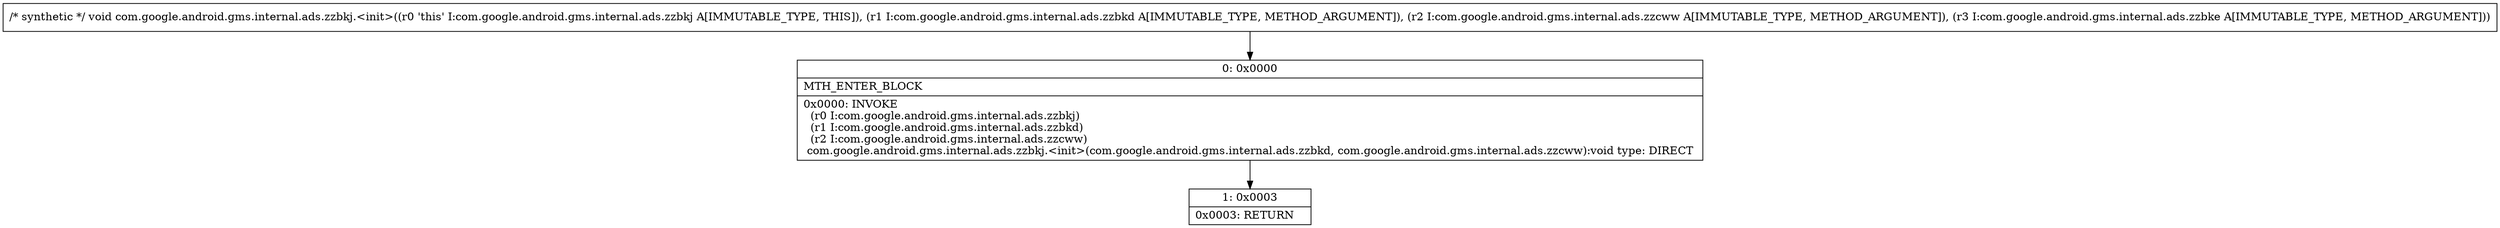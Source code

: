 digraph "CFG forcom.google.android.gms.internal.ads.zzbkj.\<init\>(Lcom\/google\/android\/gms\/internal\/ads\/zzbkd;Lcom\/google\/android\/gms\/internal\/ads\/zzcww;Lcom\/google\/android\/gms\/internal\/ads\/zzbke;)V" {
Node_0 [shape=record,label="{0\:\ 0x0000|MTH_ENTER_BLOCK\l|0x0000: INVOKE  \l  (r0 I:com.google.android.gms.internal.ads.zzbkj)\l  (r1 I:com.google.android.gms.internal.ads.zzbkd)\l  (r2 I:com.google.android.gms.internal.ads.zzcww)\l com.google.android.gms.internal.ads.zzbkj.\<init\>(com.google.android.gms.internal.ads.zzbkd, com.google.android.gms.internal.ads.zzcww):void type: DIRECT \l}"];
Node_1 [shape=record,label="{1\:\ 0x0003|0x0003: RETURN   \l}"];
MethodNode[shape=record,label="{\/* synthetic *\/ void com.google.android.gms.internal.ads.zzbkj.\<init\>((r0 'this' I:com.google.android.gms.internal.ads.zzbkj A[IMMUTABLE_TYPE, THIS]), (r1 I:com.google.android.gms.internal.ads.zzbkd A[IMMUTABLE_TYPE, METHOD_ARGUMENT]), (r2 I:com.google.android.gms.internal.ads.zzcww A[IMMUTABLE_TYPE, METHOD_ARGUMENT]), (r3 I:com.google.android.gms.internal.ads.zzbke A[IMMUTABLE_TYPE, METHOD_ARGUMENT])) }"];
MethodNode -> Node_0;
Node_0 -> Node_1;
}

